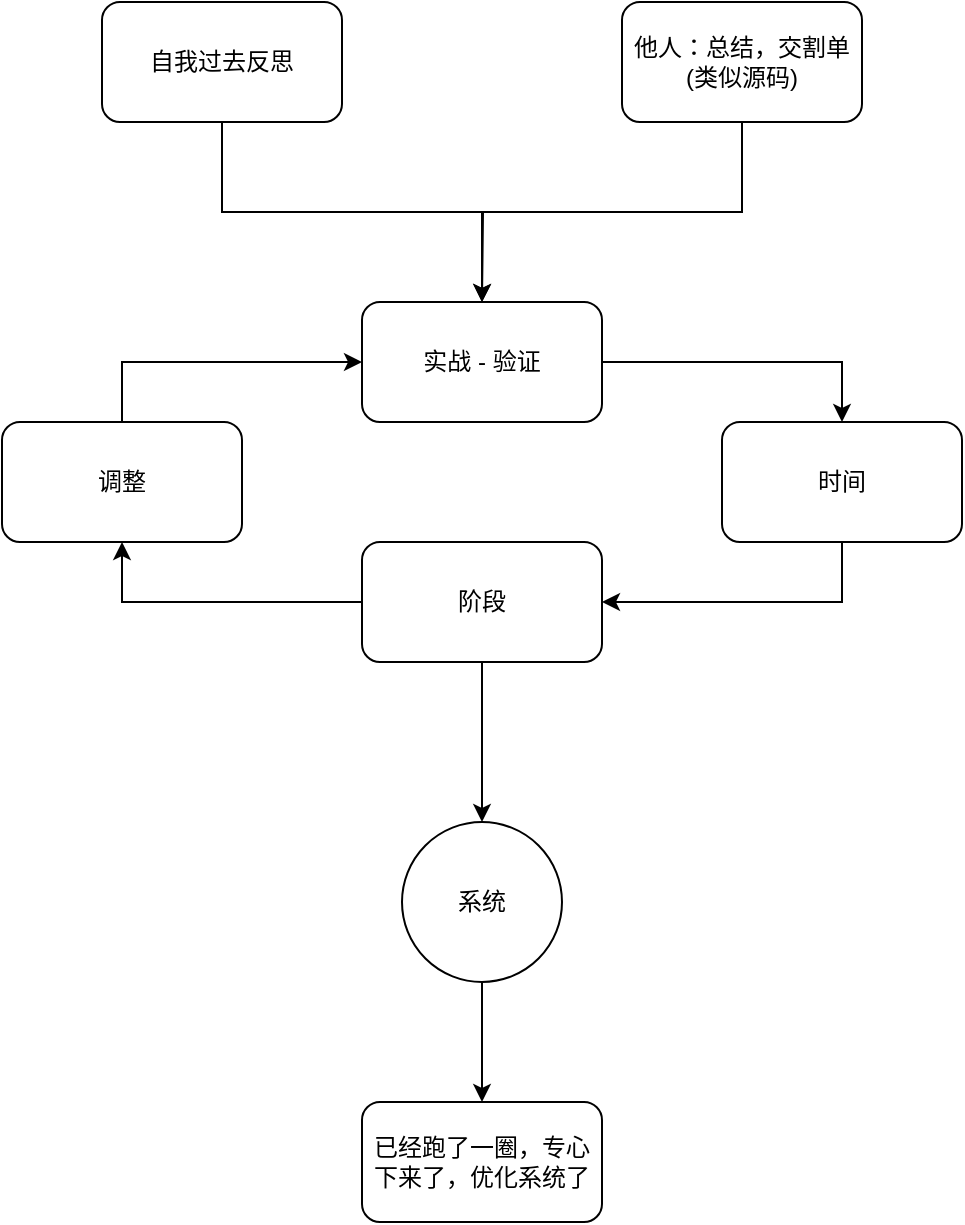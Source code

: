 <mxfile version="21.6.5" type="github">
  <diagram name="第 1 页" id="tZn7O8gQrTgd0sCVI09P">
    <mxGraphModel dx="1434" dy="1971" grid="1" gridSize="10" guides="1" tooltips="1" connect="1" arrows="1" fold="1" page="1" pageScale="1" pageWidth="827" pageHeight="1169" math="0" shadow="0">
      <root>
        <mxCell id="0" />
        <mxCell id="1" parent="0" />
        <mxCell id="0lwYkht5arYgCp11Kl3e-8" style="edgeStyle=orthogonalEdgeStyle;rounded=0;orthogonalLoop=1;jettySize=auto;html=1;exitX=0.5;exitY=1;exitDx=0;exitDy=0;entryX=1;entryY=0.5;entryDx=0;entryDy=0;" edge="1" parent="1" source="0lwYkht5arYgCp11Kl3e-1" target="0lwYkht5arYgCp11Kl3e-3">
          <mxGeometry relative="1" as="geometry" />
        </mxCell>
        <mxCell id="0lwYkht5arYgCp11Kl3e-1" value="时间" style="rounded=1;whiteSpace=wrap;html=1;" vertex="1" parent="1">
          <mxGeometry x="520" y="200" width="120" height="60" as="geometry" />
        </mxCell>
        <mxCell id="0lwYkht5arYgCp11Kl3e-17" style="edgeStyle=orthogonalEdgeStyle;rounded=0;orthogonalLoop=1;jettySize=auto;html=1;exitX=0.5;exitY=1;exitDx=0;exitDy=0;entryX=0.5;entryY=0;entryDx=0;entryDy=0;" edge="1" parent="1" source="0lwYkht5arYgCp11Kl3e-2" target="0lwYkht5arYgCp11Kl3e-16">
          <mxGeometry relative="1" as="geometry" />
        </mxCell>
        <mxCell id="0lwYkht5arYgCp11Kl3e-2" value="系统" style="ellipse;whiteSpace=wrap;html=1;aspect=fixed;" vertex="1" parent="1">
          <mxGeometry x="360" y="400" width="80" height="80" as="geometry" />
        </mxCell>
        <mxCell id="0lwYkht5arYgCp11Kl3e-11" style="edgeStyle=orthogonalEdgeStyle;rounded=0;orthogonalLoop=1;jettySize=auto;html=1;exitX=0;exitY=0.5;exitDx=0;exitDy=0;entryX=0.5;entryY=1;entryDx=0;entryDy=0;" edge="1" parent="1" source="0lwYkht5arYgCp11Kl3e-3" target="0lwYkht5arYgCp11Kl3e-10">
          <mxGeometry relative="1" as="geometry" />
        </mxCell>
        <mxCell id="0lwYkht5arYgCp11Kl3e-15" style="edgeStyle=orthogonalEdgeStyle;rounded=0;orthogonalLoop=1;jettySize=auto;html=1;exitX=0.5;exitY=1;exitDx=0;exitDy=0;" edge="1" parent="1" source="0lwYkht5arYgCp11Kl3e-3" target="0lwYkht5arYgCp11Kl3e-2">
          <mxGeometry relative="1" as="geometry" />
        </mxCell>
        <mxCell id="0lwYkht5arYgCp11Kl3e-3" value="阶段" style="rounded=1;whiteSpace=wrap;html=1;" vertex="1" parent="1">
          <mxGeometry x="340" y="260" width="120" height="60" as="geometry" />
        </mxCell>
        <mxCell id="0lwYkht5arYgCp11Kl3e-13" style="edgeStyle=orthogonalEdgeStyle;rounded=0;orthogonalLoop=1;jettySize=auto;html=1;exitX=0.5;exitY=1;exitDx=0;exitDy=0;entryX=0.5;entryY=0;entryDx=0;entryDy=0;" edge="1" parent="1" source="0lwYkht5arYgCp11Kl3e-4" target="0lwYkht5arYgCp11Kl3e-6">
          <mxGeometry relative="1" as="geometry" />
        </mxCell>
        <mxCell id="0lwYkht5arYgCp11Kl3e-4" value="自我过去反思" style="rounded=1;whiteSpace=wrap;html=1;" vertex="1" parent="1">
          <mxGeometry x="210" y="-10" width="120" height="60" as="geometry" />
        </mxCell>
        <mxCell id="0lwYkht5arYgCp11Kl3e-14" style="edgeStyle=orthogonalEdgeStyle;rounded=0;orthogonalLoop=1;jettySize=auto;html=1;exitX=0.5;exitY=1;exitDx=0;exitDy=0;" edge="1" parent="1" source="0lwYkht5arYgCp11Kl3e-5">
          <mxGeometry relative="1" as="geometry">
            <mxPoint x="400" y="140" as="targetPoint" />
          </mxGeometry>
        </mxCell>
        <mxCell id="0lwYkht5arYgCp11Kl3e-5" value="他人：总结，交割单(类似源码)" style="rounded=1;whiteSpace=wrap;html=1;" vertex="1" parent="1">
          <mxGeometry x="470" y="-10" width="120" height="60" as="geometry" />
        </mxCell>
        <mxCell id="0lwYkht5arYgCp11Kl3e-7" style="edgeStyle=orthogonalEdgeStyle;rounded=0;orthogonalLoop=1;jettySize=auto;html=1;exitX=1;exitY=0.5;exitDx=0;exitDy=0;entryX=0.5;entryY=0;entryDx=0;entryDy=0;" edge="1" parent="1" source="0lwYkht5arYgCp11Kl3e-6" target="0lwYkht5arYgCp11Kl3e-1">
          <mxGeometry relative="1" as="geometry" />
        </mxCell>
        <mxCell id="0lwYkht5arYgCp11Kl3e-6" value="实战 - 验证" style="rounded=1;whiteSpace=wrap;html=1;" vertex="1" parent="1">
          <mxGeometry x="340" y="140" width="120" height="60" as="geometry" />
        </mxCell>
        <mxCell id="0lwYkht5arYgCp11Kl3e-12" style="edgeStyle=orthogonalEdgeStyle;rounded=0;orthogonalLoop=1;jettySize=auto;html=1;exitX=0.5;exitY=0;exitDx=0;exitDy=0;entryX=0;entryY=0.5;entryDx=0;entryDy=0;" edge="1" parent="1" source="0lwYkht5arYgCp11Kl3e-10" target="0lwYkht5arYgCp11Kl3e-6">
          <mxGeometry relative="1" as="geometry" />
        </mxCell>
        <mxCell id="0lwYkht5arYgCp11Kl3e-10" value="调整" style="rounded=1;whiteSpace=wrap;html=1;" vertex="1" parent="1">
          <mxGeometry x="160" y="200" width="120" height="60" as="geometry" />
        </mxCell>
        <mxCell id="0lwYkht5arYgCp11Kl3e-16" value="已经跑了一圈，专心下来了，优化系统了" style="rounded=1;whiteSpace=wrap;html=1;" vertex="1" parent="1">
          <mxGeometry x="340" y="540" width="120" height="60" as="geometry" />
        </mxCell>
      </root>
    </mxGraphModel>
  </diagram>
</mxfile>
